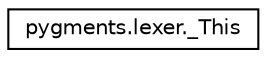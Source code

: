 digraph "Graphical Class Hierarchy"
{
 // LATEX_PDF_SIZE
  edge [fontname="Helvetica",fontsize="10",labelfontname="Helvetica",labelfontsize="10"];
  node [fontname="Helvetica",fontsize="10",shape=record];
  rankdir="LR";
  Node0 [label="pygments.lexer._This",height=0.2,width=0.4,color="black", fillcolor="white", style="filled",URL="$classpygments_1_1lexer_1_1__This.html",tooltip=" "];
}
